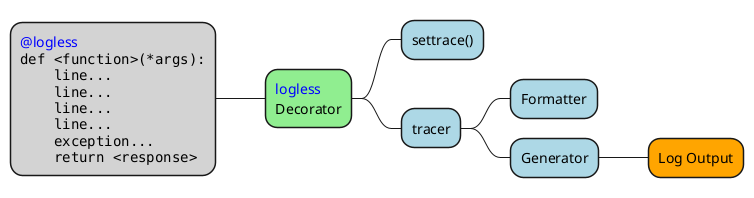 @startmindmap

'caption Figure 2.1: Passing each event type of the Source Code through a tracer and log formatter
'title Sample Lambda Function

*[#lightgreen]:<font color=blue>logless</font>
Decorator;

right side 

++[#lightblue] settrace()
++[#lightblue] tracer
+++[#lightblue] Formatter
+++[#lightblue] Generator
++++[#Orange] Log Output

left side 

**[#lightGrey]:<font color=blue>@logless</font>
<code>
'<color #118888>@logless</color>
def <function>(*args):
    line...
    line...
    line...
    line...
    exception...
    return <response>
</code>;

@endmindmap

